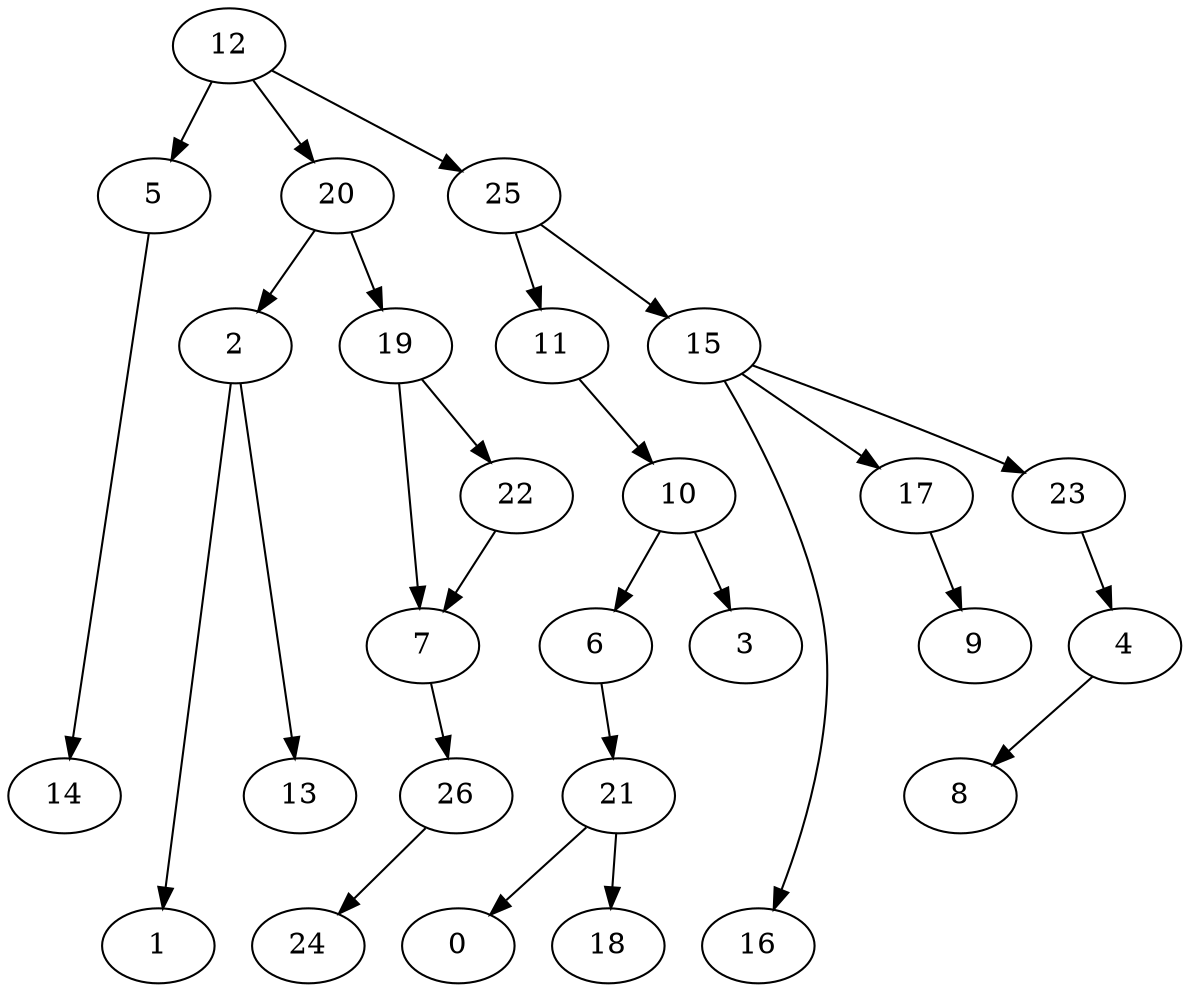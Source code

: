 digraph G {
    2;
    1;
    13;
    4;
    8;
    5;
    14;
    6;
    21;
    0;
    18;
    7;
    26;
    24;
    10;
    3;
    11;
    12;
    20;
    25;
    19;
    15;
    22;
    16;
    17;
    23;
    9;
    2 -> 1 [weight=0];
    2 -> 13 [weight=0];
    4 -> 8 [weight=0];
    5 -> 14 [weight=0];
    6 -> 21 [weight=0];
    21 -> 0 [weight=0];
    21 -> 18 [weight=0];
    7 -> 26 [weight=0];
    26 -> 24 [weight=0];
    10 -> 6 [weight=0];
    10 -> 3 [weight=0];
    11 -> 10 [weight=0];
    12 -> 5 [weight=0];
    12 -> 20 [weight=0];
    12 -> 25 [weight=0];
    20 -> 2 [weight=0];
    20 -> 19 [weight=0];
    25 -> 11 [weight=0];
    25 -> 15 [weight=0];
    19 -> 7 [weight=0];
    19 -> 22 [weight=0];
    15 -> 16 [weight=0];
    15 -> 17 [weight=0];
    15 -> 23 [weight=0];
    22 -> 7 [weight=0];
    17 -> 9 [weight=0];
    23 -> 4 [weight=0];
}
